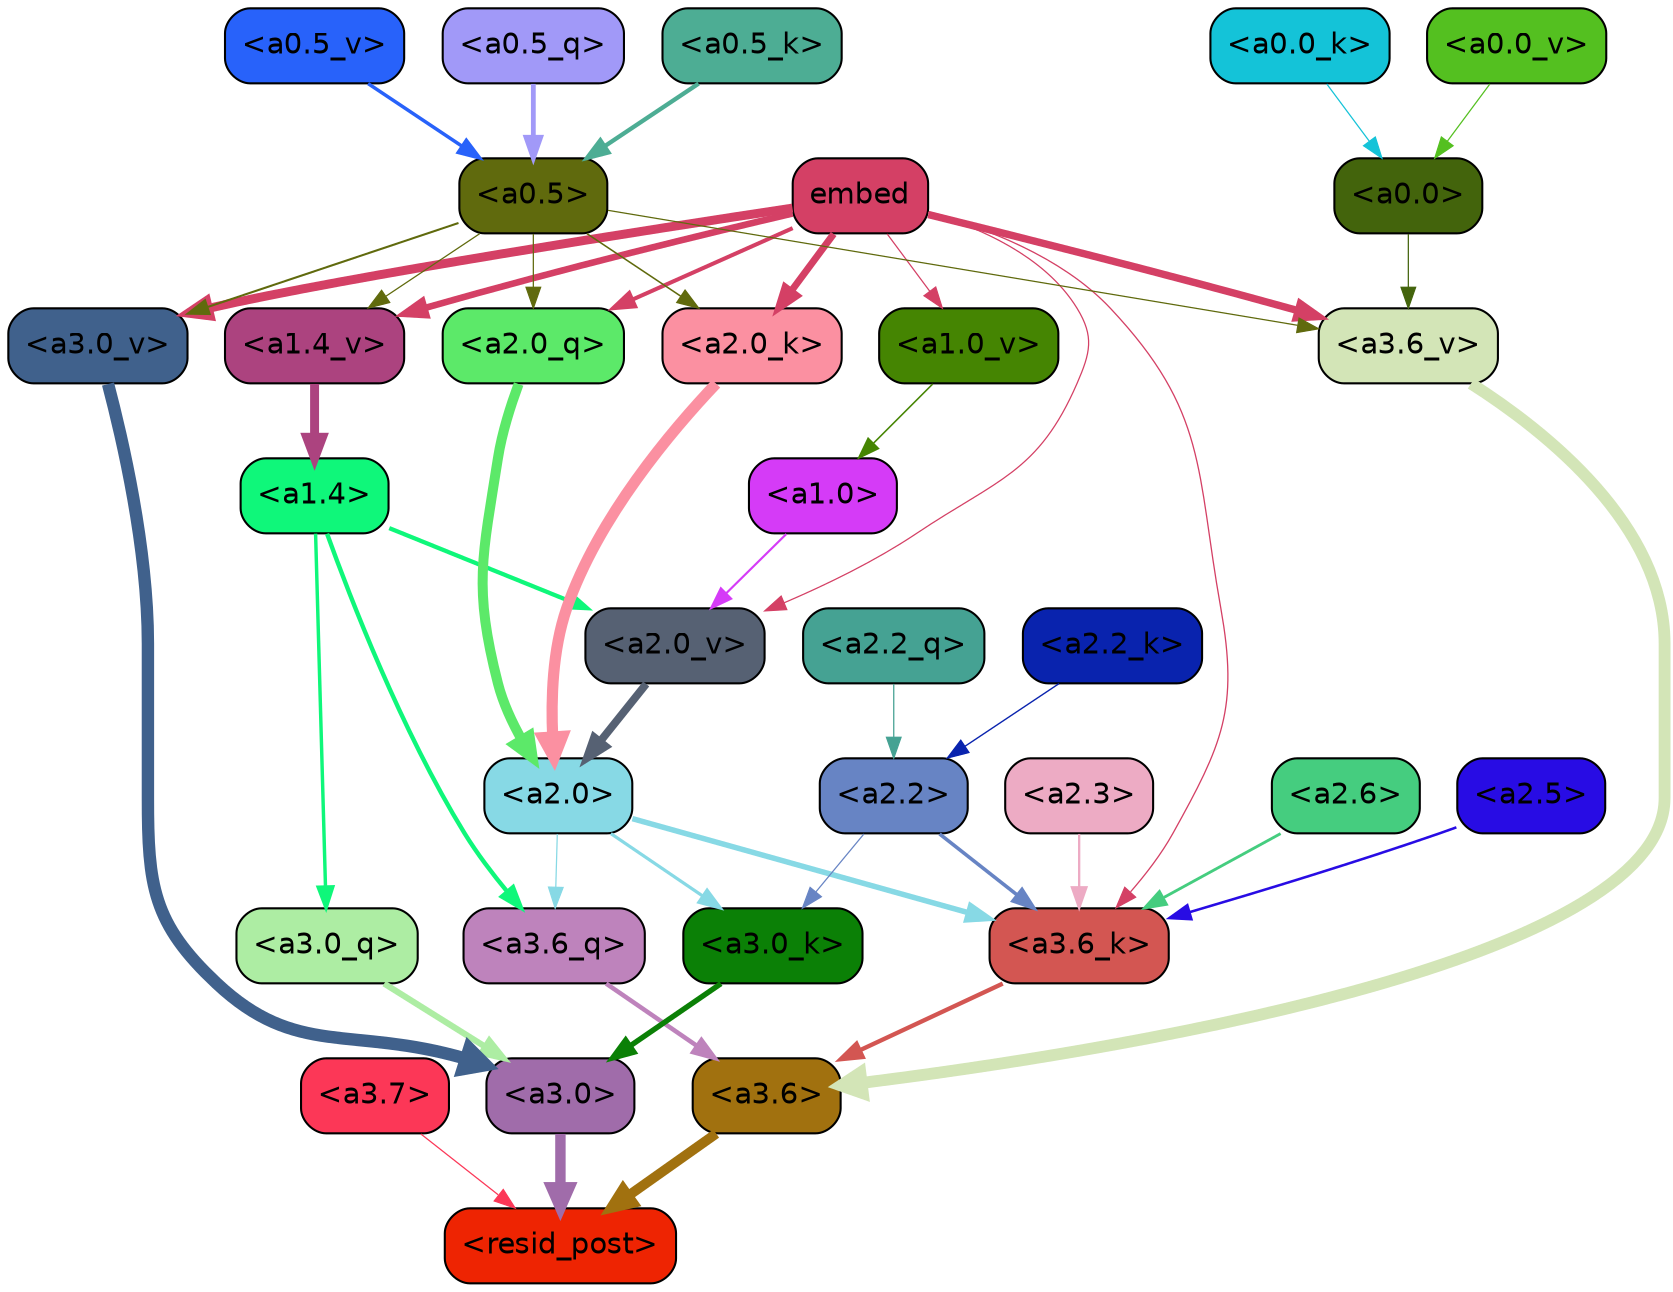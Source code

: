 strict digraph "" {
	graph [bgcolor=transparent,
		layout=dot,
		overlap=false,
		splines=true
	];
	"<a3.7>"	[color=black,
		fillcolor="#fc3757",
		fontname=Helvetica,
		shape=box,
		style="filled, rounded"];
	"<resid_post>"	[color=black,
		fillcolor="#ee2402",
		fontname=Helvetica,
		shape=box,
		style="filled, rounded"];
	"<a3.7>" -> "<resid_post>"	[color="#fc3757",
		penwidth=0.6];
	"<a3.6>"	[color=black,
		fillcolor="#a1710f",
		fontname=Helvetica,
		shape=box,
		style="filled, rounded"];
	"<a3.6>" -> "<resid_post>"	[color="#a1710f",
		penwidth=4.748674273490906];
	"<a3.0>"	[color=black,
		fillcolor="#a06caa",
		fontname=Helvetica,
		shape=box,
		style="filled, rounded"];
	"<a3.0>" -> "<resid_post>"	[color="#a06caa",
		penwidth=5.004031300544739];
	"<a3.6_q>"	[color=black,
		fillcolor="#be83bc",
		fontname=Helvetica,
		shape=box,
		style="filled, rounded"];
	"<a3.6_q>" -> "<a3.6>"	[color="#be83bc",
		penwidth=2.1656854450702667];
	"<a3.0_q>"	[color=black,
		fillcolor="#adeda3",
		fontname=Helvetica,
		shape=box,
		style="filled, rounded"];
	"<a3.0_q>" -> "<a3.0>"	[color="#adeda3",
		penwidth=2.95696559548378];
	"<a3.6_k>"	[color=black,
		fillcolor="#d35652",
		fontname=Helvetica,
		shape=box,
		style="filled, rounded"];
	"<a3.6_k>" -> "<a3.6>"	[color="#d35652",
		penwidth=2.086437076330185];
	"<a3.0_k>"	[color=black,
		fillcolor="#0b8006",
		fontname=Helvetica,
		shape=box,
		style="filled, rounded"];
	"<a3.0_k>" -> "<a3.0>"	[color="#0b8006",
		penwidth=2.5988530814647675];
	"<a3.6_v>"	[color=black,
		fillcolor="#d3e5b7",
		fontname=Helvetica,
		shape=box,
		style="filled, rounded"];
	"<a3.6_v>" -> "<a3.6>"	[color="#d3e5b7",
		penwidth=5.669987380504608];
	"<a3.0_v>"	[color=black,
		fillcolor="#40618c",
		fontname=Helvetica,
		shape=box,
		style="filled, rounded"];
	"<a3.0_v>" -> "<a3.0>"	[color="#40618c",
		penwidth=5.9515902400016785];
	"<a2.0>"	[color=black,
		fillcolor="#87d9e5",
		fontname=Helvetica,
		shape=box,
		style="filled, rounded"];
	"<a2.0>" -> "<a3.6_q>"	[color="#87d9e5",
		penwidth=0.6];
	"<a2.0>" -> "<a3.6_k>"	[color="#87d9e5",
		penwidth=2.6423546075820923];
	"<a2.0>" -> "<a3.0_k>"	[color="#87d9e5",
		penwidth=1.5482127666473389];
	"<a1.4>"	[color=black,
		fillcolor="#0ff77a",
		fontname=Helvetica,
		shape=box,
		style="filled, rounded"];
	"<a1.4>" -> "<a3.6_q>"	[color="#0ff77a",
		penwidth=2.1035547256469727];
	"<a1.4>" -> "<a3.0_q>"	[color="#0ff77a",
		penwidth=1.6541699171066284];
	"<a2.0_v>"	[color=black,
		fillcolor="#566173",
		fontname=Helvetica,
		shape=box,
		style="filled, rounded"];
	"<a1.4>" -> "<a2.0_v>"	[color="#0ff77a",
		penwidth=2.048949420452118];
	"<a2.6>"	[color=black,
		fillcolor="#45cd7f",
		fontname=Helvetica,
		shape=box,
		style="filled, rounded"];
	"<a2.6>" -> "<a3.6_k>"	[color="#45cd7f",
		penwidth=1.3718644380569458];
	"<a2.5>"	[color=black,
		fillcolor="#280ce4",
		fontname=Helvetica,
		shape=box,
		style="filled, rounded"];
	"<a2.5>" -> "<a3.6_k>"	[color="#280ce4",
		penwidth=1.231603980064392];
	"<a2.3>"	[color=black,
		fillcolor="#edabc4",
		fontname=Helvetica,
		shape=box,
		style="filled, rounded"];
	"<a2.3>" -> "<a3.6_k>"	[color="#edabc4",
		penwidth=1.1117559671401978];
	"<a2.2>"	[color=black,
		fillcolor="#6784c4",
		fontname=Helvetica,
		shape=box,
		style="filled, rounded"];
	"<a2.2>" -> "<a3.6_k>"	[color="#6784c4",
		penwidth=1.7315057516098022];
	"<a2.2>" -> "<a3.0_k>"	[color="#6784c4",
		penwidth=0.6];
	embed	[color=black,
		fillcolor="#d44065",
		fontname=Helvetica,
		shape=box,
		style="filled, rounded"];
	embed -> "<a3.6_k>"	[color="#d44065",
		penwidth=0.6229734420776367];
	embed -> "<a3.6_v>"	[color="#d44065",
		penwidth=3.56406831741333];
	embed -> "<a3.0_v>"	[color="#d44065",
		penwidth=4.293717980384827];
	"<a2.0_q>"	[color=black,
		fillcolor="#5ce969",
		fontname=Helvetica,
		shape=box,
		style="filled, rounded"];
	embed -> "<a2.0_q>"	[color="#d44065",
		penwidth=1.9479764699935913];
	"<a2.0_k>"	[color=black,
		fillcolor="#fb90a1",
		fontname=Helvetica,
		shape=box,
		style="filled, rounded"];
	embed -> "<a2.0_k>"	[color="#d44065",
		penwidth=3.348647713661194];
	embed -> "<a2.0_v>"	[color="#d44065",
		penwidth=0.6];
	"<a1.4_v>"	[color=black,
		fillcolor="#ac437f",
		fontname=Helvetica,
		shape=box,
		style="filled, rounded"];
	embed -> "<a1.4_v>"	[color="#d44065",
		penwidth=3.1658360958099365];
	"<a1.0_v>"	[color=black,
		fillcolor="#458502",
		fontname=Helvetica,
		shape=box,
		style="filled, rounded"];
	embed -> "<a1.0_v>"	[color="#d44065",
		penwidth=0.6];
	"<a0.5>"	[color=black,
		fillcolor="#606a0d",
		fontname=Helvetica,
		shape=box,
		style="filled, rounded"];
	"<a0.5>" -> "<a3.6_v>"	[color="#606a0d",
		penwidth=0.6];
	"<a0.5>" -> "<a3.0_v>"	[color="#606a0d",
		penwidth=0.9916514158248901];
	"<a0.5>" -> "<a2.0_q>"	[color="#606a0d",
		penwidth=0.6];
	"<a0.5>" -> "<a2.0_k>"	[color="#606a0d",
		penwidth=0.7479127645492554];
	"<a0.5>" -> "<a1.4_v>"	[color="#606a0d",
		penwidth=0.6];
	"<a0.0>"	[color=black,
		fillcolor="#43640c",
		fontname=Helvetica,
		shape=box,
		style="filled, rounded"];
	"<a0.0>" -> "<a3.6_v>"	[color="#43640c",
		penwidth=0.6];
	"<a2.2_q>"	[color=black,
		fillcolor="#45a293",
		fontname=Helvetica,
		shape=box,
		style="filled, rounded"];
	"<a2.2_q>" -> "<a2.2>"	[color="#45a293",
		penwidth=0.6068362593650818];
	"<a2.0_q>" -> "<a2.0>"	[color="#5ce969",
		penwidth=4.801594913005829];
	"<a2.2_k>"	[color=black,
		fillcolor="#0923ae",
		fontname=Helvetica,
		shape=box,
		style="filled, rounded"];
	"<a2.2_k>" -> "<a2.2>"	[color="#0923ae",
		penwidth=0.6648573875427246];
	"<a2.0_k>" -> "<a2.0>"	[color="#fb90a1",
		penwidth=5.364346981048584];
	"<a2.0_v>" -> "<a2.0>"	[color="#566173",
		penwidth=3.76983106136322];
	"<a1.0>"	[color=black,
		fillcolor="#d53bf7",
		fontname=Helvetica,
		shape=box,
		style="filled, rounded"];
	"<a1.0>" -> "<a2.0_v>"	[color="#d53bf7",
		penwidth=1.0333166718482971];
	"<a1.4_v>" -> "<a1.4>"	[color="#ac437f",
		penwidth=4.295930981636047];
	"<a1.0_v>" -> "<a1.0>"	[color="#458502",
		penwidth=0.7506231069564819];
	"<a0.5_q>"	[color=black,
		fillcolor="#a199f8",
		fontname=Helvetica,
		shape=box,
		style="filled, rounded"];
	"<a0.5_q>" -> "<a0.5>"	[color="#a199f8",
		penwidth=2.30334210395813];
	"<a0.5_k>"	[color=black,
		fillcolor="#4dad94",
		fontname=Helvetica,
		shape=box,
		style="filled, rounded"];
	"<a0.5_k>" -> "<a0.5>"	[color="#4dad94",
		penwidth=2.078277349472046];
	"<a0.0_k>"	[color=black,
		fillcolor="#14c3d8",
		fontname=Helvetica,
		shape=box,
		style="filled, rounded"];
	"<a0.0_k>" -> "<a0.0>"	[color="#14c3d8",
		penwidth=0.6];
	"<a0.5_v>"	[color=black,
		fillcolor="#2862fa",
		fontname=Helvetica,
		shape=box,
		style="filled, rounded"];
	"<a0.5_v>" -> "<a0.5>"	[color="#2862fa",
		penwidth=1.6795680522918701];
	"<a0.0_v>"	[color=black,
		fillcolor="#54c020",
		fontname=Helvetica,
		shape=box,
		style="filled, rounded"];
	"<a0.0_v>" -> "<a0.0>"	[color="#54c020",
		penwidth=0.6];
}
